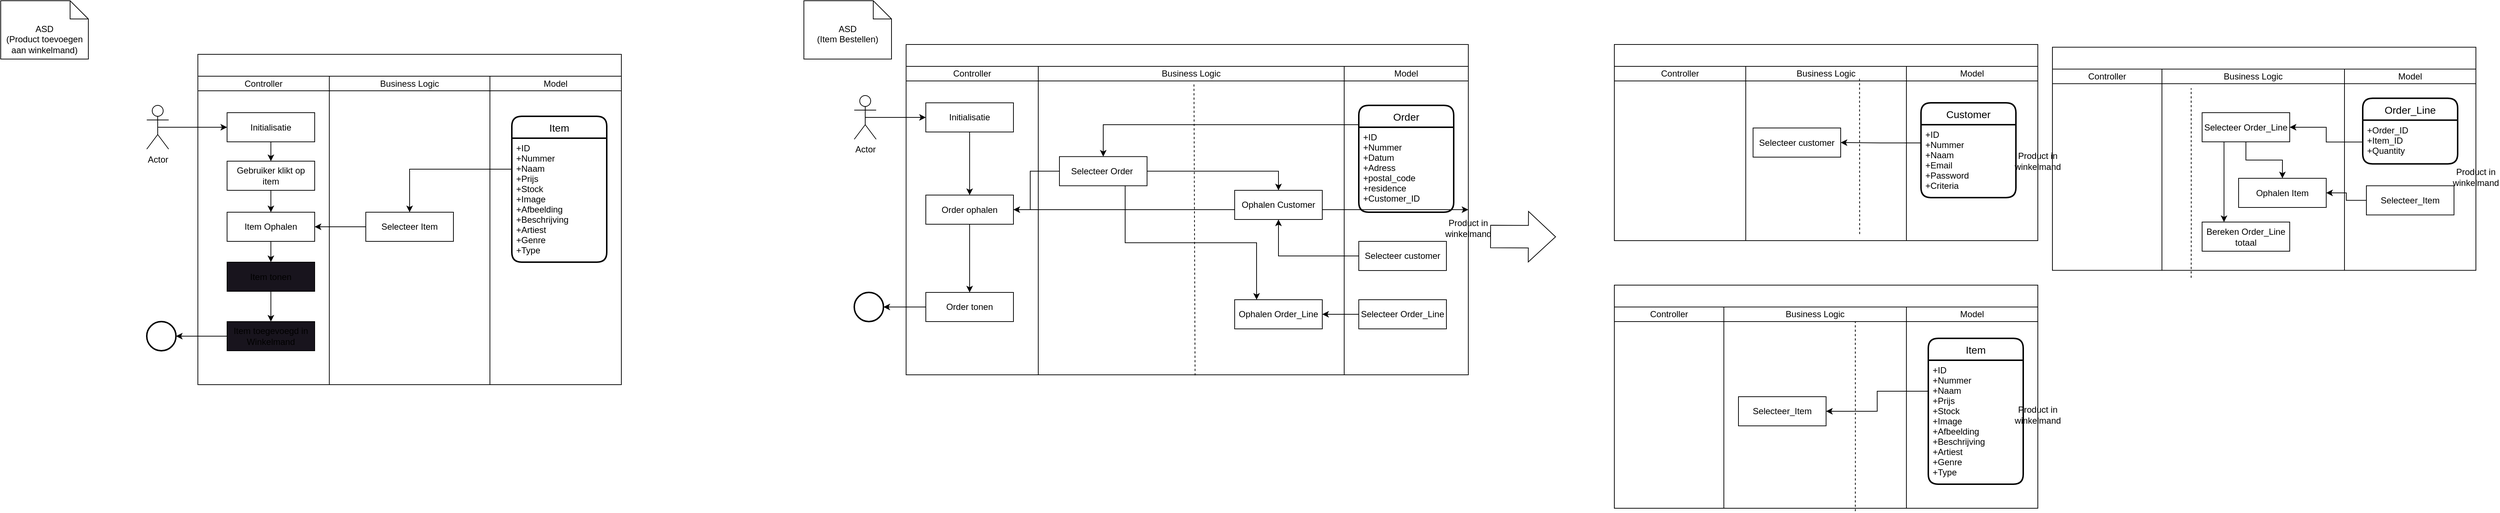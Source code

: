 <mxfile>
    <diagram id="Yz397bP1R8VKToP8qPyt" name="Page-1">
        <mxGraphModel dx="1796" dy="1139" grid="1" gridSize="10" guides="1" tooltips="1" connect="1" arrows="1" fold="1" page="1" pageScale="1" pageWidth="1100" pageHeight="850" math="0" shadow="0">
            <root>
                <mxCell id="0"/>
                <mxCell id="1" parent="0"/>
                <mxCell id="162" value="" style="shape=table;startSize=30;container=1;collapsible=0;childLayout=tableLayout;fontStyle=1;align=center;" vertex="1" parent="1">
                    <mxGeometry x="2220" y="400" width="580" height="306" as="geometry"/>
                </mxCell>
                <mxCell id="163" value="" style="shape=tableRow;horizontal=0;startSize=0;swimlaneHead=0;swimlaneBody=0;top=0;left=0;bottom=0;right=0;collapsible=0;dropTarget=0;fillColor=none;points=[[0,0.5],[1,0.5]];portConstraint=eastwest;" vertex="1" parent="162">
                    <mxGeometry y="30" width="580" height="20" as="geometry"/>
                </mxCell>
                <mxCell id="164" value="Controller" style="shape=partialRectangle;html=1;whiteSpace=wrap;connectable=0;fillColor=none;top=0;left=0;bottom=0;right=0;overflow=hidden;" vertex="1" parent="163">
                    <mxGeometry width="150" height="20" as="geometry">
                        <mxRectangle width="150" height="20" as="alternateBounds"/>
                    </mxGeometry>
                </mxCell>
                <mxCell id="165" value="Business Logic" style="shape=partialRectangle;html=1;whiteSpace=wrap;connectable=0;fillColor=none;top=0;left=0;bottom=0;right=0;overflow=hidden;" vertex="1" parent="163">
                    <mxGeometry x="150" width="250" height="20" as="geometry">
                        <mxRectangle width="250" height="20" as="alternateBounds"/>
                    </mxGeometry>
                </mxCell>
                <mxCell id="166" value="Model" style="shape=partialRectangle;html=1;whiteSpace=wrap;connectable=0;fillColor=none;top=0;left=0;bottom=0;right=0;overflow=hidden;" vertex="1" parent="163">
                    <mxGeometry x="400" width="180" height="20" as="geometry">
                        <mxRectangle width="180" height="20" as="alternateBounds"/>
                    </mxGeometry>
                </mxCell>
                <mxCell id="167" value="" style="shape=tableRow;horizontal=0;startSize=0;swimlaneHead=0;swimlaneBody=0;top=0;left=0;bottom=0;right=0;collapsible=0;dropTarget=0;fillColor=none;points=[[0,0.5],[1,0.5]];portConstraint=eastwest;" vertex="1" parent="162">
                    <mxGeometry y="50" width="580" height="256" as="geometry"/>
                </mxCell>
                <mxCell id="168" value="" style="shape=partialRectangle;html=1;whiteSpace=wrap;connectable=0;fillColor=none;top=0;left=0;bottom=0;right=0;overflow=hidden;" vertex="1" parent="167">
                    <mxGeometry width="150" height="256" as="geometry">
                        <mxRectangle width="150" height="256" as="alternateBounds"/>
                    </mxGeometry>
                </mxCell>
                <mxCell id="169" value="" style="shape=partialRectangle;html=1;whiteSpace=wrap;connectable=0;fillColor=none;top=0;left=0;bottom=0;right=0;overflow=hidden;" vertex="1" parent="167">
                    <mxGeometry x="150" width="250" height="256" as="geometry">
                        <mxRectangle width="250" height="256" as="alternateBounds"/>
                    </mxGeometry>
                </mxCell>
                <mxCell id="170" value="" style="shape=partialRectangle;html=1;whiteSpace=wrap;connectable=0;fillColor=none;top=0;left=0;bottom=0;right=0;overflow=hidden;" vertex="1" parent="167">
                    <mxGeometry x="400" width="180" height="256" as="geometry">
                        <mxRectangle width="180" height="256" as="alternateBounds"/>
                    </mxGeometry>
                </mxCell>
                <mxCell id="171" value="Product in winkelmand" style="rounded=0;whiteSpace=wrap;html=1;" vertex="1" parent="167">
                    <mxGeometry x="580" width="NaN" height="256" as="geometry">
                        <mxRectangle width="NaN" height="256" as="alternateBounds"/>
                    </mxGeometry>
                </mxCell>
                <mxCell id="13" value="ASD&lt;br&gt;(Product toevoegen&lt;br&gt;aan winkelmand)" style="shape=note2;boundedLbl=1;whiteSpace=wrap;html=1;size=25;verticalAlign=top;align=center;" vertex="1" parent="1">
                    <mxGeometry x="10" y="10" width="120" height="80" as="geometry"/>
                </mxCell>
                <mxCell id="60" value="" style="edgeStyle=none;html=1;" edge="1" parent="1" source="17">
                    <mxGeometry relative="1" as="geometry">
                        <mxPoint x="NaN" y="523" as="targetPoint"/>
                    </mxGeometry>
                </mxCell>
                <mxCell id="62" value="" style="edgeStyle=none;html=1;" edge="1" parent="1" source="17">
                    <mxGeometry relative="1" as="geometry">
                        <mxPoint x="NaN" y="523" as="targetPoint"/>
                    </mxGeometry>
                </mxCell>
                <mxCell id="30" value="" style="shape=table;startSize=30;container=1;collapsible=0;childLayout=tableLayout;fontStyle=1;align=center;" vertex="1" parent="1">
                    <mxGeometry x="1250" y="70" width="770" height="453" as="geometry"/>
                </mxCell>
                <mxCell id="31" value="" style="shape=tableRow;horizontal=0;startSize=0;swimlaneHead=0;swimlaneBody=0;top=0;left=0;bottom=0;right=0;collapsible=0;dropTarget=0;fillColor=none;points=[[0,0.5],[1,0.5]];portConstraint=eastwest;" vertex="1" parent="30">
                    <mxGeometry y="30" width="770" height="20" as="geometry"/>
                </mxCell>
                <mxCell id="32" value="Controller" style="shape=partialRectangle;html=1;whiteSpace=wrap;connectable=0;fillColor=none;top=0;left=0;bottom=0;right=0;overflow=hidden;" vertex="1" parent="31">
                    <mxGeometry width="181" height="20" as="geometry">
                        <mxRectangle width="181" height="20" as="alternateBounds"/>
                    </mxGeometry>
                </mxCell>
                <mxCell id="33" value="Business Logic" style="shape=partialRectangle;html=1;whiteSpace=wrap;connectable=0;fillColor=none;top=0;left=0;bottom=0;right=0;overflow=hidden;" vertex="1" parent="31">
                    <mxGeometry x="181" width="419" height="20" as="geometry">
                        <mxRectangle width="419" height="20" as="alternateBounds"/>
                    </mxGeometry>
                </mxCell>
                <mxCell id="34" value="Model" style="shape=partialRectangle;html=1;whiteSpace=wrap;connectable=0;fillColor=none;top=0;left=0;bottom=0;right=0;overflow=hidden;" vertex="1" parent="31">
                    <mxGeometry x="600" width="170" height="20" as="geometry">
                        <mxRectangle width="170" height="20" as="alternateBounds"/>
                    </mxGeometry>
                </mxCell>
                <mxCell id="35" value="" style="shape=tableRow;horizontal=0;startSize=0;swimlaneHead=0;swimlaneBody=0;top=0;left=0;bottom=0;right=0;collapsible=0;dropTarget=0;fillColor=none;points=[[0,0.5],[1,0.5]];portConstraint=eastwest;" vertex="1" parent="30">
                    <mxGeometry y="50" width="770" height="403" as="geometry"/>
                </mxCell>
                <mxCell id="36" value="" style="shape=partialRectangle;html=1;whiteSpace=wrap;connectable=0;fillColor=none;top=0;left=0;bottom=0;right=0;overflow=hidden;" vertex="1" parent="35">
                    <mxGeometry width="181" height="403" as="geometry">
                        <mxRectangle width="181" height="403" as="alternateBounds"/>
                    </mxGeometry>
                </mxCell>
                <mxCell id="37" value="" style="shape=partialRectangle;html=1;whiteSpace=wrap;connectable=0;fillColor=none;top=0;left=0;bottom=0;right=0;overflow=hidden;" vertex="1" parent="35">
                    <mxGeometry x="181" width="419" height="403" as="geometry">
                        <mxRectangle width="419" height="403" as="alternateBounds"/>
                    </mxGeometry>
                </mxCell>
                <mxCell id="38" value="" style="shape=partialRectangle;html=1;whiteSpace=wrap;connectable=0;fillColor=none;top=0;left=0;bottom=0;right=0;overflow=hidden;" vertex="1" parent="35">
                    <mxGeometry x="600" width="170" height="403" as="geometry">
                        <mxRectangle width="170" height="403" as="alternateBounds"/>
                    </mxGeometry>
                </mxCell>
                <mxCell id="107" value="Product in winkelmand" style="rounded=0;whiteSpace=wrap;html=1;" vertex="1" parent="35">
                    <mxGeometry x="770" width="NaN" height="403" as="geometry">
                        <mxRectangle width="NaN" height="403" as="alternateBounds"/>
                    </mxGeometry>
                </mxCell>
                <mxCell id="177" value="" style="endArrow=none;dashed=1;html=1;rounded=0;entryX=0.512;entryY=0.005;entryDx=0;entryDy=0;entryPerimeter=0;exitX=0.514;exitY=1.002;exitDx=0;exitDy=0;exitPerimeter=0;" edge="1" parent="30" source="35" target="35">
                    <mxGeometry width="50" height="50" relative="1" as="geometry">
                        <mxPoint x="530" y="480" as="sourcePoint"/>
                        <mxPoint x="580" y="430" as="targetPoint"/>
                    </mxGeometry>
                </mxCell>
                <mxCell id="39" style="edgeStyle=orthogonalEdgeStyle;rounded=0;html=1;exitX=0.5;exitY=0.5;exitDx=0;exitDy=0;exitPerimeter=0;startArrow=none;startFill=0;" edge="1" parent="1" source="40" target="42">
                    <mxGeometry relative="1" as="geometry"/>
                </mxCell>
                <mxCell id="40" value="Actor" style="shape=umlActor;verticalLabelPosition=bottom;verticalAlign=top;html=1;outlineConnect=0;" vertex="1" parent="1">
                    <mxGeometry x="1179" y="140" width="30" height="60" as="geometry"/>
                </mxCell>
                <mxCell id="110" style="edgeStyle=orthogonalEdgeStyle;rounded=0;html=1;exitX=0.5;exitY=1;exitDx=0;exitDy=0;entryX=0.5;entryY=0;entryDx=0;entryDy=0;" edge="1" parent="1" source="42" target="106">
                    <mxGeometry relative="1" as="geometry"/>
                </mxCell>
                <mxCell id="42" value="Initialisatie" style="rounded=0;whiteSpace=wrap;html=1;" vertex="1" parent="1">
                    <mxGeometry x="1277" y="150" width="120" height="40" as="geometry"/>
                </mxCell>
                <mxCell id="50" style="edgeStyle=orthogonalEdgeStyle;rounded=0;html=1;exitX=0;exitY=0.5;exitDx=0;exitDy=0;entryX=1;entryY=0.5;entryDx=0;entryDy=0;entryPerimeter=0;startArrow=none;startFill=0;" edge="1" parent="1" source="109" target="52">
                    <mxGeometry relative="1" as="geometry">
                        <mxPoint x="1435" y="430" as="sourcePoint"/>
                    </mxGeometry>
                </mxCell>
                <mxCell id="52" value="" style="strokeWidth=2;html=1;shape=mxgraph.flowchart.start_2;whiteSpace=wrap;" vertex="1" parent="1">
                    <mxGeometry x="1179" y="410" width="40" height="40" as="geometry"/>
                </mxCell>
                <mxCell id="53" value="Item" style="swimlane;childLayout=stackLayout;horizontal=1;startSize=30;horizontalStack=0;rounded=1;fontSize=14;fontStyle=0;strokeWidth=2;resizeParent=0;resizeLast=1;shadow=0;dashed=0;align=center;" vertex="1" parent="1">
                    <mxGeometry x="2650" y="473" width="130" height="200" as="geometry"/>
                </mxCell>
                <mxCell id="54" value="+ID&#10;+Nummer&#10;+Naam&#10;+Prijs&#10;+Stock&#10;+Image&#10;+Afbeelding&#10;+Beschrijving&#10;+Artiest&#10;+Genre&#10;+Type" style="align=left;strokeColor=none;fillColor=none;spacingLeft=4;fontSize=12;verticalAlign=top;resizable=0;rotatable=0;part=1;" vertex="1" parent="53">
                    <mxGeometry y="30" width="130" height="170" as="geometry"/>
                </mxCell>
                <mxCell id="57" value="ASD&lt;br&gt;(Item Bestellen)" style="shape=note2;boundedLbl=1;whiteSpace=wrap;html=1;size=25;verticalAlign=top;align=center;" vertex="1" parent="1">
                    <mxGeometry x="1110" y="10" width="120" height="80" as="geometry"/>
                </mxCell>
                <mxCell id="66" value="" style="shape=table;startSize=30;container=1;collapsible=0;childLayout=tableLayout;fontStyle=1;align=center;" vertex="1" parent="1">
                    <mxGeometry x="280" y="83.5" width="580" height="453" as="geometry"/>
                </mxCell>
                <mxCell id="67" value="" style="shape=tableRow;horizontal=0;startSize=0;swimlaneHead=0;swimlaneBody=0;top=0;left=0;bottom=0;right=0;collapsible=0;dropTarget=0;fillColor=none;points=[[0,0.5],[1,0.5]];portConstraint=eastwest;" vertex="1" parent="66">
                    <mxGeometry y="30" width="580" height="20" as="geometry"/>
                </mxCell>
                <mxCell id="68" value="Controller" style="shape=partialRectangle;html=1;whiteSpace=wrap;connectable=0;fillColor=none;top=0;left=0;bottom=0;right=0;overflow=hidden;" vertex="1" parent="67">
                    <mxGeometry width="180" height="20" as="geometry">
                        <mxRectangle width="180" height="20" as="alternateBounds"/>
                    </mxGeometry>
                </mxCell>
                <mxCell id="69" value="Business Logic" style="shape=partialRectangle;html=1;whiteSpace=wrap;connectable=0;fillColor=none;top=0;left=0;bottom=0;right=0;overflow=hidden;" vertex="1" parent="67">
                    <mxGeometry x="180" width="220" height="20" as="geometry">
                        <mxRectangle width="220" height="20" as="alternateBounds"/>
                    </mxGeometry>
                </mxCell>
                <mxCell id="70" value="Model" style="shape=partialRectangle;html=1;whiteSpace=wrap;connectable=0;fillColor=none;top=0;left=0;bottom=0;right=0;overflow=hidden;" vertex="1" parent="67">
                    <mxGeometry x="400" width="180" height="20" as="geometry">
                        <mxRectangle width="180" height="20" as="alternateBounds"/>
                    </mxGeometry>
                </mxCell>
                <mxCell id="71" value="" style="shape=tableRow;horizontal=0;startSize=0;swimlaneHead=0;swimlaneBody=0;top=0;left=0;bottom=0;right=0;collapsible=0;dropTarget=0;fillColor=none;points=[[0,0.5],[1,0.5]];portConstraint=eastwest;" vertex="1" parent="66">
                    <mxGeometry y="50" width="580" height="403" as="geometry"/>
                </mxCell>
                <mxCell id="72" value="" style="shape=partialRectangle;html=1;whiteSpace=wrap;connectable=0;fillColor=none;top=0;left=0;bottom=0;right=0;overflow=hidden;" vertex="1" parent="71">
                    <mxGeometry width="180" height="403" as="geometry">
                        <mxRectangle width="180" height="403" as="alternateBounds"/>
                    </mxGeometry>
                </mxCell>
                <mxCell id="73" value="" style="shape=partialRectangle;html=1;whiteSpace=wrap;connectable=0;fillColor=none;top=0;left=0;bottom=0;right=0;overflow=hidden;" vertex="1" parent="71">
                    <mxGeometry x="180" width="220" height="403" as="geometry">
                        <mxRectangle width="220" height="403" as="alternateBounds"/>
                    </mxGeometry>
                </mxCell>
                <mxCell id="74" value="" style="shape=partialRectangle;html=1;whiteSpace=wrap;connectable=0;fillColor=none;top=0;left=0;bottom=0;right=0;overflow=hidden;" vertex="1" parent="71">
                    <mxGeometry x="400" width="180" height="403" as="geometry">
                        <mxRectangle width="180" height="403" as="alternateBounds"/>
                    </mxGeometry>
                </mxCell>
                <mxCell id="75" style="edgeStyle=orthogonalEdgeStyle;rounded=0;html=1;exitX=0.5;exitY=0.5;exitDx=0;exitDy=0;exitPerimeter=0;startArrow=none;startFill=0;" edge="1" parent="1" source="76" target="78">
                    <mxGeometry relative="1" as="geometry"/>
                </mxCell>
                <mxCell id="76" value="Actor" style="shape=umlActor;verticalLabelPosition=bottom;verticalAlign=top;html=1;outlineConnect=0;" vertex="1" parent="1">
                    <mxGeometry x="210" y="153.5" width="30" height="60" as="geometry"/>
                </mxCell>
                <mxCell id="94" value="" style="edgeStyle=none;html=1;" edge="1" parent="1" source="78" target="83">
                    <mxGeometry relative="1" as="geometry"/>
                </mxCell>
                <mxCell id="78" value="Initialisatie" style="rounded=0;whiteSpace=wrap;html=1;" vertex="1" parent="1">
                    <mxGeometry x="320" y="163.5" width="120" height="40" as="geometry"/>
                </mxCell>
                <mxCell id="96" value="" style="edgeStyle=none;html=1;" edge="1" parent="1" source="83" target="95">
                    <mxGeometry relative="1" as="geometry"/>
                </mxCell>
                <mxCell id="83" value="Gebruiker klikt op item" style="rounded=0;whiteSpace=wrap;html=1;" vertex="1" parent="1">
                    <mxGeometry x="320" y="230" width="120" height="40" as="geometry"/>
                </mxCell>
                <mxCell id="86" style="edgeStyle=orthogonalEdgeStyle;rounded=0;html=1;exitX=0;exitY=0.5;exitDx=0;exitDy=0;entryX=1;entryY=0.5;entryDx=0;entryDy=0;entryPerimeter=0;startArrow=none;startFill=0;" edge="1" parent="1" source="87" target="88">
                    <mxGeometry relative="1" as="geometry"/>
                </mxCell>
                <mxCell id="87" value="Item toegevoegd in Winkelmand" style="whiteSpace=wrap;html=1;align=center;fillColor=rgb(24, 20, 29);" vertex="1" parent="1">
                    <mxGeometry x="320" y="450" width="120" height="40" as="geometry"/>
                </mxCell>
                <mxCell id="88" value="" style="strokeWidth=2;html=1;shape=mxgraph.flowchart.start_2;whiteSpace=wrap;" vertex="1" parent="1">
                    <mxGeometry x="210" y="450" width="40" height="40" as="geometry"/>
                </mxCell>
                <mxCell id="89" value="Item" style="swimlane;childLayout=stackLayout;horizontal=1;startSize=30;horizontalStack=0;rounded=1;fontSize=14;fontStyle=0;strokeWidth=2;resizeParent=0;resizeLast=1;shadow=0;dashed=0;align=center;" vertex="1" parent="1">
                    <mxGeometry x="710" y="168.5" width="130" height="200" as="geometry"/>
                </mxCell>
                <mxCell id="90" value="+ID&#10;+Nummer&#10;+Naam&#10;+Prijs&#10;+Stock&#10;+Image&#10;+Afbeelding&#10;+Beschrijving&#10;+Artiest&#10;+Genre&#10;+Type" style="align=left;strokeColor=none;fillColor=none;spacingLeft=4;fontSize=12;verticalAlign=top;resizable=0;rotatable=0;part=1;" vertex="1" parent="89">
                    <mxGeometry y="30" width="130" height="170" as="geometry"/>
                </mxCell>
                <mxCell id="97" value="" style="edgeStyle=none;html=1;" edge="1" parent="1" source="93" target="95">
                    <mxGeometry relative="1" as="geometry"/>
                </mxCell>
                <mxCell id="93" value="Selecteer Item" style="rounded=0;whiteSpace=wrap;html=1;" vertex="1" parent="1">
                    <mxGeometry x="510" y="300" width="120" height="40" as="geometry"/>
                </mxCell>
                <mxCell id="99" style="edgeStyle=orthogonalEdgeStyle;rounded=0;html=1;exitX=0.5;exitY=1;exitDx=0;exitDy=0;entryX=0.5;entryY=0;entryDx=0;entryDy=0;" edge="1" parent="1" source="95" target="100">
                    <mxGeometry relative="1" as="geometry"/>
                </mxCell>
                <mxCell id="95" value="Item Ophalen" style="rounded=0;whiteSpace=wrap;html=1;" vertex="1" parent="1">
                    <mxGeometry x="320" y="300" width="120" height="40" as="geometry"/>
                </mxCell>
                <mxCell id="98" style="edgeStyle=orthogonalEdgeStyle;html=1;exitX=0;exitY=0.25;exitDx=0;exitDy=0;entryX=0.5;entryY=0;entryDx=0;entryDy=0;rounded=0;" edge="1" parent="1" source="90" target="93">
                    <mxGeometry relative="1" as="geometry"/>
                </mxCell>
                <mxCell id="101" style="edgeStyle=orthogonalEdgeStyle;rounded=0;html=1;exitX=0.5;exitY=1;exitDx=0;exitDy=0;entryX=0.5;entryY=0;entryDx=0;entryDy=0;" edge="1" parent="1" source="100" target="87">
                    <mxGeometry relative="1" as="geometry"/>
                </mxCell>
                <mxCell id="100" value="Item tonen" style="whiteSpace=wrap;html=1;align=center;fillColor=rgb(24, 20, 29);" vertex="1" parent="1">
                    <mxGeometry x="320" y="368.5" width="120" height="40" as="geometry"/>
                </mxCell>
                <mxCell id="108" value="" style="edgeStyle=orthogonalEdgeStyle;rounded=0;html=1;" edge="1" parent="1" source="106" target="107">
                    <mxGeometry relative="1" as="geometry"/>
                </mxCell>
                <mxCell id="137" style="edgeStyle=orthogonalEdgeStyle;rounded=0;html=1;exitX=0.5;exitY=1;exitDx=0;exitDy=0;entryX=0.5;entryY=0;entryDx=0;entryDy=0;" edge="1" parent="1" source="106" target="109">
                    <mxGeometry relative="1" as="geometry"/>
                </mxCell>
                <mxCell id="106" value="Order ophalen" style="rounded=0;whiteSpace=wrap;html=1;" vertex="1" parent="1">
                    <mxGeometry x="1277" y="276.5" width="120" height="40" as="geometry"/>
                </mxCell>
                <mxCell id="109" value="Order tonen" style="rounded=0;whiteSpace=wrap;html=1;" vertex="1" parent="1">
                    <mxGeometry x="1277" y="410" width="120" height="40" as="geometry"/>
                </mxCell>
                <mxCell id="114" style="edgeStyle=orthogonalEdgeStyle;rounded=0;html=1;exitX=0;exitY=0.5;exitDx=0;exitDy=0;entryX=1;entryY=0.5;entryDx=0;entryDy=0;" edge="1" parent="1" source="111" target="106">
                    <mxGeometry relative="1" as="geometry">
                        <Array as="points">
                            <mxPoint x="1420" y="244"/>
                            <mxPoint x="1420" y="297"/>
                        </Array>
                    </mxGeometry>
                </mxCell>
                <mxCell id="136" value="" style="edgeStyle=orthogonalEdgeStyle;rounded=0;html=1;" edge="1" parent="1" source="111" target="131">
                    <mxGeometry relative="1" as="geometry"/>
                </mxCell>
                <mxCell id="176" style="edgeStyle=orthogonalEdgeStyle;rounded=0;html=1;exitX=0.75;exitY=1;exitDx=0;exitDy=0;entryX=0.25;entryY=0;entryDx=0;entryDy=0;" edge="1" parent="1" source="111" target="138">
                    <mxGeometry relative="1" as="geometry"/>
                </mxCell>
                <mxCell id="111" value="Selecteer Order&amp;nbsp;" style="rounded=0;whiteSpace=wrap;html=1;" vertex="1" parent="1">
                    <mxGeometry x="1460" y="223.75" width="120" height="40" as="geometry"/>
                </mxCell>
                <mxCell id="112" value="Order" style="swimlane;childLayout=stackLayout;horizontal=1;startSize=30;horizontalStack=0;rounded=1;fontSize=14;fontStyle=0;strokeWidth=2;resizeParent=0;resizeLast=1;shadow=0;dashed=0;align=center;" vertex="1" parent="1">
                    <mxGeometry x="1870" y="153.5" width="130" height="146.5" as="geometry"/>
                </mxCell>
                <mxCell id="113" value="+ID&#10;+Nummer&#10;+Datum&#10;+Adress&#10;+postal_code&#10;+residence&#10;+Customer_ID" style="align=left;strokeColor=none;fillColor=none;spacingLeft=4;fontSize=12;verticalAlign=top;resizable=0;rotatable=0;part=1;" vertex="1" parent="112">
                    <mxGeometry y="30" width="130" height="116.5" as="geometry"/>
                </mxCell>
                <mxCell id="116" style="edgeStyle=orthogonalEdgeStyle;rounded=0;html=1;exitX=0;exitY=0.25;exitDx=0;exitDy=0;entryX=0.5;entryY=0;entryDx=0;entryDy=0;" edge="1" parent="1" source="113" target="111">
                    <mxGeometry relative="1" as="geometry">
                        <Array as="points">
                            <mxPoint x="1870" y="180"/>
                            <mxPoint x="1520" y="180"/>
                        </Array>
                    </mxGeometry>
                </mxCell>
                <mxCell id="117" value="" style="shape=table;startSize=30;container=1;collapsible=0;childLayout=tableLayout;fontStyle=1;align=center;" vertex="1" parent="1">
                    <mxGeometry x="2220" y="70" width="580" height="269" as="geometry"/>
                </mxCell>
                <mxCell id="118" value="" style="shape=tableRow;horizontal=0;startSize=0;swimlaneHead=0;swimlaneBody=0;top=0;left=0;bottom=0;right=0;collapsible=0;dropTarget=0;fillColor=none;points=[[0,0.5],[1,0.5]];portConstraint=eastwest;" vertex="1" parent="117">
                    <mxGeometry y="30" width="580" height="20" as="geometry"/>
                </mxCell>
                <mxCell id="119" value="Controller" style="shape=partialRectangle;html=1;whiteSpace=wrap;connectable=0;fillColor=none;top=0;left=0;bottom=0;right=0;overflow=hidden;" vertex="1" parent="118">
                    <mxGeometry width="180" height="20" as="geometry">
                        <mxRectangle width="180" height="20" as="alternateBounds"/>
                    </mxGeometry>
                </mxCell>
                <mxCell id="120" value="Business Logic" style="shape=partialRectangle;html=1;whiteSpace=wrap;connectable=0;fillColor=none;top=0;left=0;bottom=0;right=0;overflow=hidden;" vertex="1" parent="118">
                    <mxGeometry x="180" width="220" height="20" as="geometry">
                        <mxRectangle width="220" height="20" as="alternateBounds"/>
                    </mxGeometry>
                </mxCell>
                <mxCell id="121" value="Model" style="shape=partialRectangle;html=1;whiteSpace=wrap;connectable=0;fillColor=none;top=0;left=0;bottom=0;right=0;overflow=hidden;" vertex="1" parent="118">
                    <mxGeometry x="400" width="180" height="20" as="geometry">
                        <mxRectangle width="180" height="20" as="alternateBounds"/>
                    </mxGeometry>
                </mxCell>
                <mxCell id="122" value="" style="shape=tableRow;horizontal=0;startSize=0;swimlaneHead=0;swimlaneBody=0;top=0;left=0;bottom=0;right=0;collapsible=0;dropTarget=0;fillColor=none;points=[[0,0.5],[1,0.5]];portConstraint=eastwest;" vertex="1" parent="117">
                    <mxGeometry y="50" width="580" height="219" as="geometry"/>
                </mxCell>
                <mxCell id="123" value="" style="shape=partialRectangle;html=1;whiteSpace=wrap;connectable=0;fillColor=none;top=0;left=0;bottom=0;right=0;overflow=hidden;" vertex="1" parent="122">
                    <mxGeometry width="180" height="219" as="geometry">
                        <mxRectangle width="180" height="219" as="alternateBounds"/>
                    </mxGeometry>
                </mxCell>
                <mxCell id="124" value="" style="shape=partialRectangle;html=1;whiteSpace=wrap;connectable=0;fillColor=none;top=0;left=0;bottom=0;right=0;overflow=hidden;" vertex="1" parent="122">
                    <mxGeometry x="180" width="220" height="219" as="geometry">
                        <mxRectangle width="220" height="219" as="alternateBounds"/>
                    </mxGeometry>
                </mxCell>
                <mxCell id="125" value="" style="shape=partialRectangle;html=1;whiteSpace=wrap;connectable=0;fillColor=none;top=0;left=0;bottom=0;right=0;overflow=hidden;" vertex="1" parent="122">
                    <mxGeometry x="400" width="180" height="219" as="geometry">
                        <mxRectangle width="180" height="219" as="alternateBounds"/>
                    </mxGeometry>
                </mxCell>
                <mxCell id="126" value="Product in winkelmand" style="rounded=0;whiteSpace=wrap;html=1;" vertex="1" parent="122">
                    <mxGeometry x="580" width="NaN" height="219" as="geometry">
                        <mxRectangle width="NaN" height="219" as="alternateBounds"/>
                    </mxGeometry>
                </mxCell>
                <mxCell id="127" value="Selecteer customer" style="rounded=0;whiteSpace=wrap;html=1;" vertex="1" parent="1">
                    <mxGeometry x="2410" y="184.5" width="120" height="40" as="geometry"/>
                </mxCell>
                <mxCell id="128" value="Customer" style="swimlane;childLayout=stackLayout;horizontal=1;startSize=30;horizontalStack=0;rounded=1;fontSize=14;fontStyle=0;strokeWidth=2;resizeParent=0;resizeLast=1;shadow=0;dashed=0;align=center;" vertex="1" parent="1">
                    <mxGeometry x="2640" y="150" width="130" height="130" as="geometry"/>
                </mxCell>
                <mxCell id="129" value="+ID&#10;+Nummer&#10;+Naam&#10;+Email&#10;+Password&#10;+Criteria" style="align=left;strokeColor=none;fillColor=none;spacingLeft=4;fontSize=12;verticalAlign=top;resizable=0;rotatable=0;part=1;" vertex="1" parent="128">
                    <mxGeometry y="30" width="130" height="100" as="geometry"/>
                </mxCell>
                <mxCell id="130" style="edgeStyle=orthogonalEdgeStyle;rounded=0;html=1;exitX=0;exitY=0.25;exitDx=0;exitDy=0;entryX=1;entryY=0.5;entryDx=0;entryDy=0;" edge="1" parent="1" source="129" target="127">
                    <mxGeometry relative="1" as="geometry"/>
                </mxCell>
                <mxCell id="131" value="Ophalen Customer" style="rounded=0;whiteSpace=wrap;html=1;" vertex="1" parent="1">
                    <mxGeometry x="1700" y="270" width="120" height="40" as="geometry"/>
                </mxCell>
                <mxCell id="134" value="" style="edgeStyle=orthogonalEdgeStyle;rounded=0;html=1;" edge="1" parent="1" source="133" target="131">
                    <mxGeometry relative="1" as="geometry"/>
                </mxCell>
                <mxCell id="133" value="Selecteer customer" style="rounded=0;whiteSpace=wrap;html=1;" vertex="1" parent="1">
                    <mxGeometry x="1870" y="340" width="120" height="40" as="geometry"/>
                </mxCell>
                <mxCell id="138" value="Ophalen Order_Line" style="rounded=0;whiteSpace=wrap;html=1;" vertex="1" parent="1">
                    <mxGeometry x="1700" y="420" width="120" height="40" as="geometry"/>
                </mxCell>
                <mxCell id="140" value="" style="edgeStyle=orthogonalEdgeStyle;rounded=0;html=1;" edge="1" parent="1" source="139" target="138">
                    <mxGeometry relative="1" as="geometry"/>
                </mxCell>
                <mxCell id="139" value="Selecteer Order_Line" style="rounded=0;whiteSpace=wrap;html=1;" vertex="1" parent="1">
                    <mxGeometry x="1870" y="420" width="120" height="40" as="geometry"/>
                </mxCell>
                <mxCell id="142" value="" style="shape=table;startSize=30;container=1;collapsible=0;childLayout=tableLayout;fontStyle=1;align=center;" vertex="1" parent="1">
                    <mxGeometry x="2820" y="73.75" width="580" height="306" as="geometry"/>
                </mxCell>
                <mxCell id="143" value="" style="shape=tableRow;horizontal=0;startSize=0;swimlaneHead=0;swimlaneBody=0;top=0;left=0;bottom=0;right=0;collapsible=0;dropTarget=0;fillColor=none;points=[[0,0.5],[1,0.5]];portConstraint=eastwest;" vertex="1" parent="142">
                    <mxGeometry y="30" width="580" height="20" as="geometry"/>
                </mxCell>
                <mxCell id="144" value="Controller" style="shape=partialRectangle;html=1;whiteSpace=wrap;connectable=0;fillColor=none;top=0;left=0;bottom=0;right=0;overflow=hidden;" vertex="1" parent="143">
                    <mxGeometry width="150" height="20" as="geometry">
                        <mxRectangle width="150" height="20" as="alternateBounds"/>
                    </mxGeometry>
                </mxCell>
                <mxCell id="145" value="Business Logic" style="shape=partialRectangle;html=1;whiteSpace=wrap;connectable=0;fillColor=none;top=0;left=0;bottom=0;right=0;overflow=hidden;" vertex="1" parent="143">
                    <mxGeometry x="150" width="250" height="20" as="geometry">
                        <mxRectangle width="250" height="20" as="alternateBounds"/>
                    </mxGeometry>
                </mxCell>
                <mxCell id="146" value="Model" style="shape=partialRectangle;html=1;whiteSpace=wrap;connectable=0;fillColor=none;top=0;left=0;bottom=0;right=0;overflow=hidden;" vertex="1" parent="143">
                    <mxGeometry x="400" width="180" height="20" as="geometry">
                        <mxRectangle width="180" height="20" as="alternateBounds"/>
                    </mxGeometry>
                </mxCell>
                <mxCell id="147" value="" style="shape=tableRow;horizontal=0;startSize=0;swimlaneHead=0;swimlaneBody=0;top=0;left=0;bottom=0;right=0;collapsible=0;dropTarget=0;fillColor=none;points=[[0,0.5],[1,0.5]];portConstraint=eastwest;" vertex="1" parent="142">
                    <mxGeometry y="50" width="580" height="256" as="geometry"/>
                </mxCell>
                <mxCell id="148" value="" style="shape=partialRectangle;html=1;whiteSpace=wrap;connectable=0;fillColor=none;top=0;left=0;bottom=0;right=0;overflow=hidden;" vertex="1" parent="147">
                    <mxGeometry width="150" height="256" as="geometry">
                        <mxRectangle width="150" height="256" as="alternateBounds"/>
                    </mxGeometry>
                </mxCell>
                <mxCell id="149" value="" style="shape=partialRectangle;html=1;whiteSpace=wrap;connectable=0;fillColor=none;top=0;left=0;bottom=0;right=0;overflow=hidden;" vertex="1" parent="147">
                    <mxGeometry x="150" width="250" height="256" as="geometry">
                        <mxRectangle width="250" height="256" as="alternateBounds"/>
                    </mxGeometry>
                </mxCell>
                <mxCell id="150" value="" style="shape=partialRectangle;html=1;whiteSpace=wrap;connectable=0;fillColor=none;top=0;left=0;bottom=0;right=0;overflow=hidden;" vertex="1" parent="147">
                    <mxGeometry x="400" width="180" height="256" as="geometry">
                        <mxRectangle width="180" height="256" as="alternateBounds"/>
                    </mxGeometry>
                </mxCell>
                <mxCell id="151" value="Product in winkelmand" style="rounded=0;whiteSpace=wrap;html=1;" vertex="1" parent="147">
                    <mxGeometry x="580" width="NaN" height="256" as="geometry">
                        <mxRectangle width="NaN" height="256" as="alternateBounds"/>
                    </mxGeometry>
                </mxCell>
                <mxCell id="159" style="edgeStyle=orthogonalEdgeStyle;rounded=0;html=1;exitX=0.5;exitY=1;exitDx=0;exitDy=0;entryX=0.5;entryY=0;entryDx=0;entryDy=0;" edge="1" parent="1" source="152" target="153">
                    <mxGeometry relative="1" as="geometry"/>
                </mxCell>
                <mxCell id="160" style="edgeStyle=orthogonalEdgeStyle;rounded=0;html=1;exitX=0.25;exitY=1;exitDx=0;exitDy=0;entryX=0.25;entryY=0;entryDx=0;entryDy=0;" edge="1" parent="1" source="152" target="154">
                    <mxGeometry relative="1" as="geometry"/>
                </mxCell>
                <mxCell id="152" value="Selecteer Order_Line" style="rounded=0;whiteSpace=wrap;html=1;" vertex="1" parent="1">
                    <mxGeometry x="3025" y="163.5" width="120" height="40" as="geometry"/>
                </mxCell>
                <mxCell id="153" value="Ophalen Item" style="rounded=0;whiteSpace=wrap;html=1;" vertex="1" parent="1">
                    <mxGeometry x="3075" y="253.5" width="120" height="40" as="geometry"/>
                </mxCell>
                <mxCell id="154" value="Bereken Order_Line totaal" style="rounded=0;whiteSpace=wrap;html=1;" vertex="1" parent="1">
                    <mxGeometry x="3025" y="313.5" width="120" height="40" as="geometry"/>
                </mxCell>
                <mxCell id="161" style="edgeStyle=orthogonalEdgeStyle;rounded=0;html=1;exitX=0;exitY=0.5;exitDx=0;exitDy=0;entryX=1;entryY=0.5;entryDx=0;entryDy=0;" edge="1" parent="1" source="155" target="153">
                    <mxGeometry relative="1" as="geometry"/>
                </mxCell>
                <mxCell id="155" value="Selecteer_Item" style="rounded=0;whiteSpace=wrap;html=1;" vertex="1" parent="1">
                    <mxGeometry x="3250" y="263.75" width="120" height="40" as="geometry"/>
                </mxCell>
                <mxCell id="156" value="Order_Line" style="swimlane;childLayout=stackLayout;horizontal=1;startSize=30;horizontalStack=0;rounded=1;fontSize=14;fontStyle=0;strokeWidth=2;resizeParent=0;resizeLast=1;shadow=0;dashed=0;align=center;" vertex="1" parent="1">
                    <mxGeometry x="3245" y="143.75" width="130" height="90" as="geometry"/>
                </mxCell>
                <mxCell id="157" value="+Order_ID&#10;+Item_ID&#10;+Quantity" style="align=left;strokeColor=none;fillColor=none;spacingLeft=4;fontSize=12;verticalAlign=top;resizable=0;rotatable=0;part=1;" vertex="1" parent="156">
                    <mxGeometry y="30" width="130" height="60" as="geometry"/>
                </mxCell>
                <mxCell id="158" style="edgeStyle=orthogonalEdgeStyle;rounded=0;html=1;exitX=0;exitY=0.5;exitDx=0;exitDy=0;entryX=1;entryY=0.5;entryDx=0;entryDy=0;" edge="1" parent="1" source="157" target="152">
                    <mxGeometry relative="1" as="geometry"/>
                </mxCell>
                <mxCell id="172" value="Selecteer_Item" style="rounded=0;whiteSpace=wrap;html=1;" vertex="1" parent="1">
                    <mxGeometry x="2390" y="553" width="120" height="40" as="geometry"/>
                </mxCell>
                <mxCell id="173" style="edgeStyle=orthogonalEdgeStyle;rounded=0;html=1;exitX=0;exitY=0.25;exitDx=0;exitDy=0;entryX=1;entryY=0.5;entryDx=0;entryDy=0;" edge="1" parent="1" source="54" target="172">
                    <mxGeometry relative="1" as="geometry"/>
                </mxCell>
                <mxCell id="174" value="" style="shape=flexArrow;endArrow=classic;html=1;rounded=0;endWidth=37.5;endSize=12.083;width=30.833;" edge="1" parent="1">
                    <mxGeometry width="50" height="50" relative="1" as="geometry">
                        <mxPoint x="2050" y="333.33" as="sourcePoint"/>
                        <mxPoint x="2140" y="333.75" as="targetPoint"/>
                    </mxGeometry>
                </mxCell>
                <mxCell id="178" value="" style="endArrow=none;dashed=1;html=1;rounded=0;entryX=0.579;entryY=-0.018;entryDx=0;entryDy=0;entryPerimeter=0;" edge="1" parent="1" target="122">
                    <mxGeometry width="50" height="50" relative="1" as="geometry">
                        <mxPoint x="2556" y="330" as="sourcePoint"/>
                        <mxPoint x="2600" y="460" as="targetPoint"/>
                        <Array as="points">
                            <mxPoint x="2556" y="300"/>
                        </Array>
                    </mxGeometry>
                </mxCell>
                <mxCell id="179" value="" style="endArrow=none;dashed=1;html=1;rounded=0;entryX=0.579;entryY=-0.018;entryDx=0;entryDy=0;entryPerimeter=0;" edge="1" parent="1">
                    <mxGeometry width="50" height="50" relative="1" as="geometry">
                        <mxPoint x="2550" y="710" as="sourcePoint"/>
                        <mxPoint x="2550.0" y="449.998" as="targetPoint"/>
                        <Array as="points">
                            <mxPoint x="2550.18" y="633.94"/>
                        </Array>
                    </mxGeometry>
                </mxCell>
                <mxCell id="180" value="" style="endArrow=none;dashed=1;html=1;rounded=0;entryX=0.579;entryY=-0.018;entryDx=0;entryDy=0;entryPerimeter=0;" edge="1" parent="1">
                    <mxGeometry width="50" height="50" relative="1" as="geometry">
                        <mxPoint x="3010" y="390" as="sourcePoint"/>
                        <mxPoint x="3010" y="129.998" as="targetPoint"/>
                        <Array as="points">
                            <mxPoint x="3010.18" y="313.94"/>
                        </Array>
                    </mxGeometry>
                </mxCell>
            </root>
        </mxGraphModel>
    </diagram>
</mxfile>